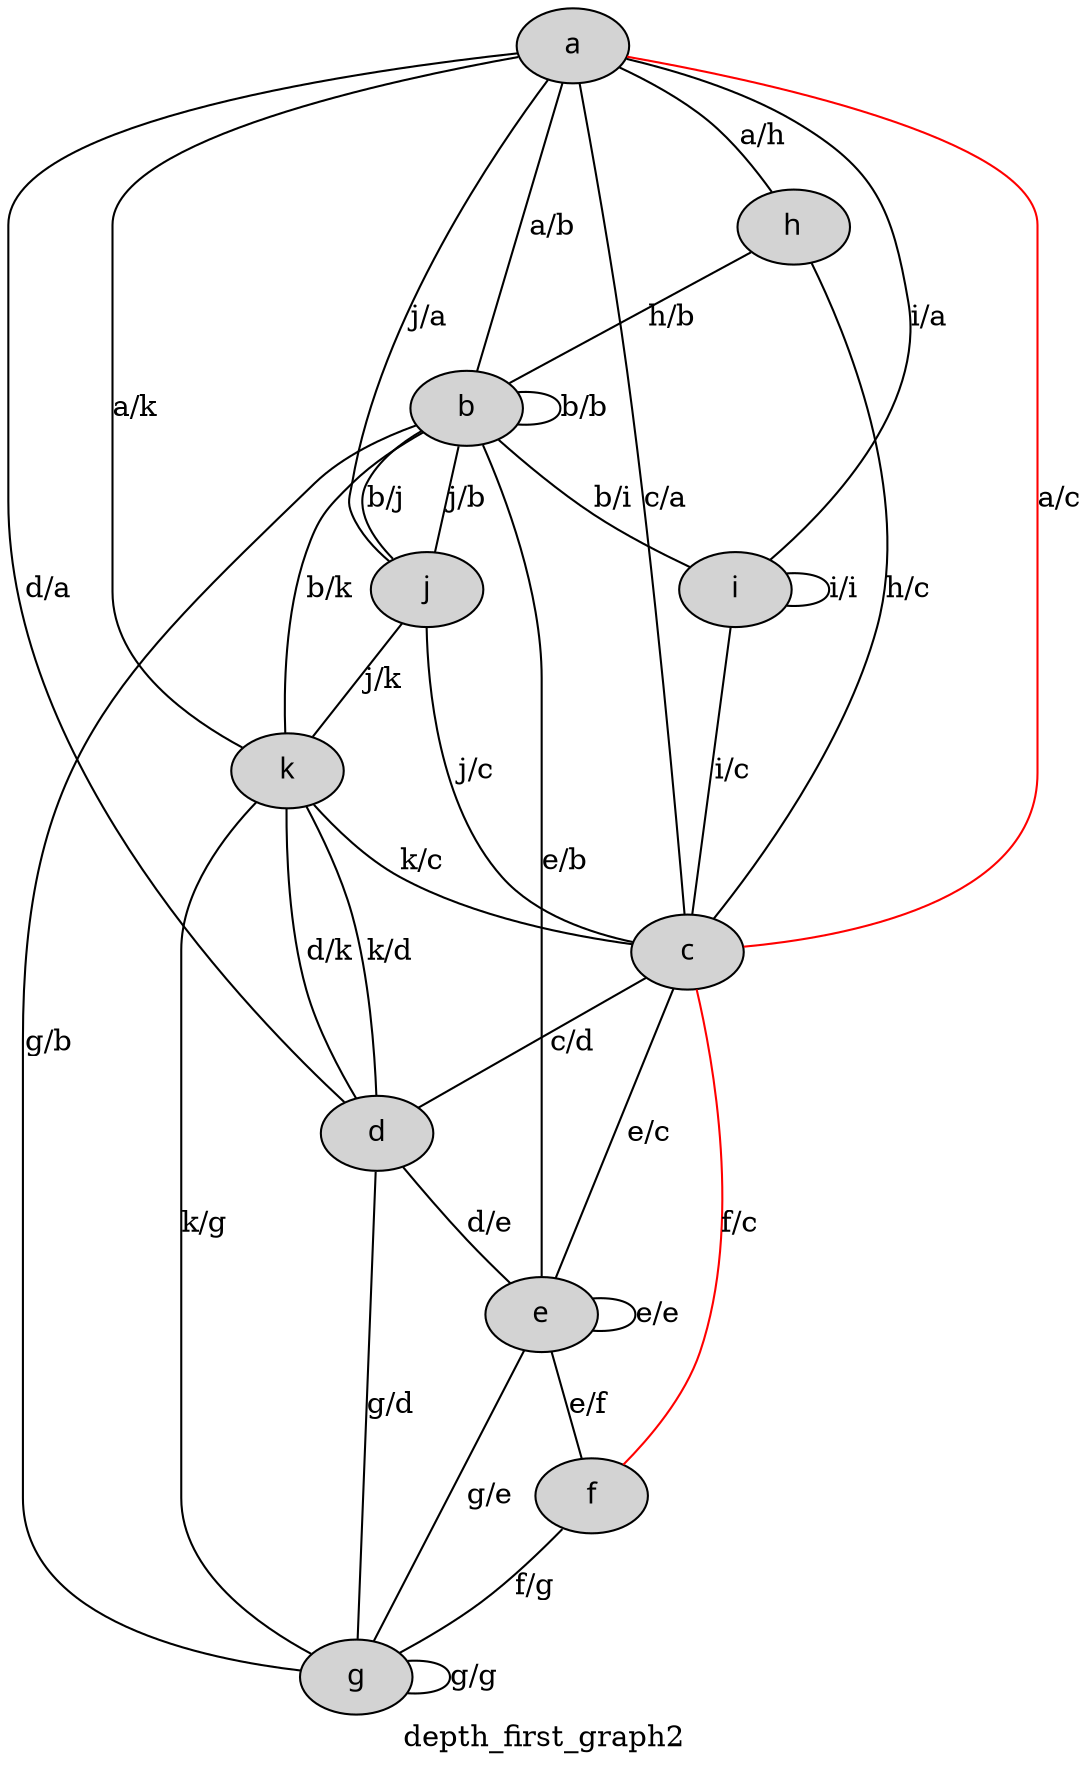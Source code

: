 digraph depth_first_graph2 { 
label="depth_first_graph2"
size="36,36";
node [fontname="Verdana", size="30,30", style=filled];
overlap = scale;
splines = true;
a -> b [ label = "a/b", dir=none ];
a -> c [ label = "a/c", dir=none, color="red" ];
a -> h [ label = "a/h", dir=none ];
a -> k [ label = "a/k", dir=none ];
b -> b [ label = "b/b", dir=none ];
b -> j [ label = "b/j", dir=none ];
b -> k [ label = "b/k", dir=none ];
b -> i [ label = "b/i", dir=none ];
c -> a [ label = "c/a", dir=none ];
c -> d [ label = "c/d", dir=none ];
d -> a [ label = "d/a", dir=none ];
d -> e [ label = "d/e", dir=none ];
d -> k [ label = "d/k", dir=none ];
e -> b [ label = "e/b", dir=none ];
e -> c [ label = "e/c", dir=none ];
e -> e [ label = "e/e", dir=none ];
e -> f [ label = "e/f", dir=none ];
f -> c [ label = "f/c", dir=none, color="red" ];
f -> g [ label = "f/g", dir=none ];
g -> g [ label = "g/g", dir=none ];
g -> e [ label = "g/e", dir=none ];
g -> b [ label = "g/b", dir=none ];
g -> d [ label = "g/d", dir=none ];
h -> b [ label = "h/b", dir=none ];
h -> c [ label = "h/c", dir=none ];
i -> a [ label = "i/a", dir=none ];
i -> c [ label = "i/c", dir=none ];
i -> i [ label = "i/i", dir=none ];
j -> k [ label = "j/k", dir=none ];
j -> c [ label = "j/c", dir=none ];
j -> a [ label = "j/a", dir=none ];
j -> b [ label = "j/b", dir=none ];
k -> c [ label = "k/c", dir=none ];
k -> g [ label = "k/g", dir=none ];
k -> d [ label = "k/d", dir=none ];
}